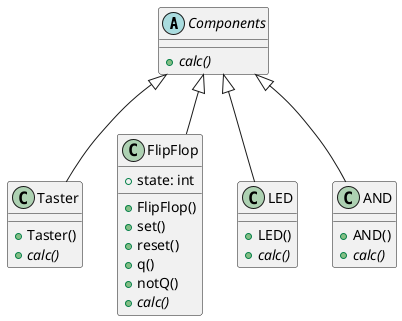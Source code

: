 @startuml

abstract class Components{
 + {abstract} calc()
}

class Taster {
 + Taster()
 + {abstract} calc()
}

class FlipFlop{
 + FlipFlop()
 + state: int
 + set()
 + reset()
 + q()
 + notQ()
 + {abstract} calc()
}

class LED{
 + LED()
 + {abstract} calc()
}

class AND{
 + AND()
 + {abstract} calc()
}

Components <|-- FlipFlop
Components <|-- AND
Components <|-- LED
Components <|-- Taster

@enduml